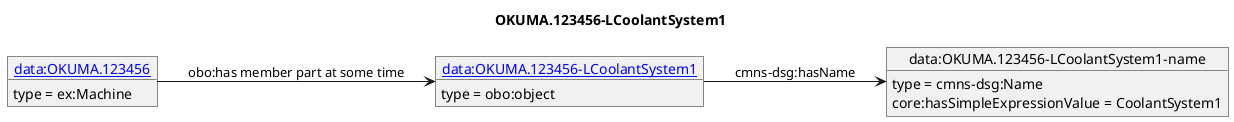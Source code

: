 @startuml
skinparam linetype polyline
left to right direction
title OKUMA.123456-LCoolantSystem1
object "[[./OKUMA.123456-LCoolantSystem1.html data:OKUMA.123456-LCoolantSystem1]]" as o1 {
 type = obo:object
 }
object "data:OKUMA.123456-LCoolantSystem1-name" as o2 {
 type = cmns-dsg:Name
 }
object "[[./OKUMA.123456.html data:OKUMA.123456]]" as o3 {
 type = ex:Machine
 }
o1 --> o2 : cmns-dsg:hasName
o2 : core:hasSimpleExpressionValue = CoolantSystem1
o3 --> o1 : obo:has member part at some time
@enduml
